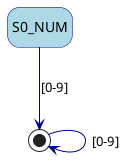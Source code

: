 @startuml
hide empty description
skinparam state {
  BackgroundColor lightblue
  ArrowColor darkblue
  BorderColor darkblue
}

state "S0_NUM" as S0_num
state "S1_NUM_accept" as S1_num <<end>>

S0_num --> S1_num : [0-9]
S1_num --> S1_num : [0-9]
@enduml
